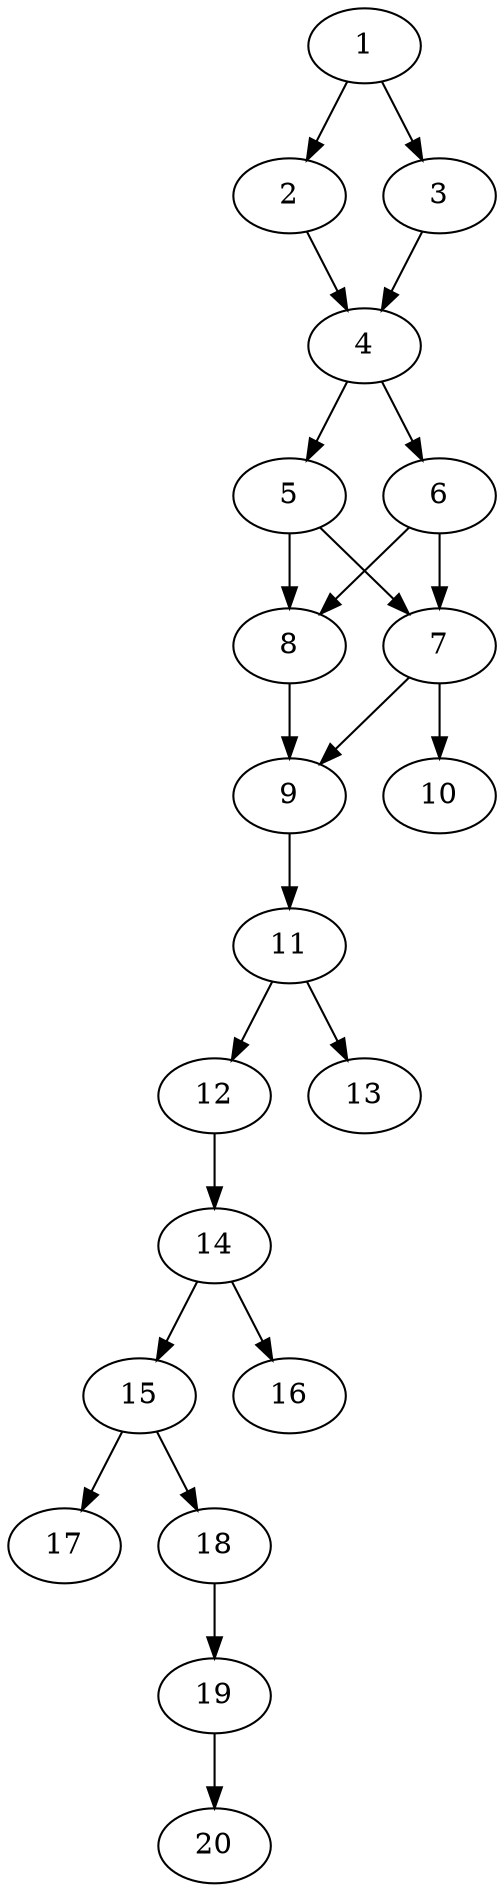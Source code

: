 // DAG automatically generated by daggen at Thu Oct  3 13:58:44 2019
// ./daggen --dot -n 20 --ccr 0.4 --fat 0.3 --regular 0.7 --density 0.7 --mindata 5242880 --maxdata 52428800 
digraph G {
  1 [size="19409920", alpha="0.15", expect_size="7763968"] 
  1 -> 2 [size ="7763968"]
  1 -> 3 [size ="7763968"]
  2 [size="102878720", alpha="0.18", expect_size="41151488"] 
  2 -> 4 [size ="41151488"]
  3 [size="28106240", alpha="0.16", expect_size="11242496"] 
  3 -> 4 [size ="11242496"]
  4 [size="102433280", alpha="0.13", expect_size="40973312"] 
  4 -> 5 [size ="40973312"]
  4 -> 6 [size ="40973312"]
  5 [size="125089280", alpha="0.01", expect_size="50035712"] 
  5 -> 7 [size ="50035712"]
  5 -> 8 [size ="50035712"]
  6 [size="114508800", alpha="0.15", expect_size="45803520"] 
  6 -> 7 [size ="45803520"]
  6 -> 8 [size ="45803520"]
  7 [size="120570880", alpha="0.03", expect_size="48228352"] 
  7 -> 9 [size ="48228352"]
  7 -> 10 [size ="48228352"]
  8 [size="98298880", alpha="0.20", expect_size="39319552"] 
  8 -> 9 [size ="39319552"]
  9 [size="107535360", alpha="0.01", expect_size="43014144"] 
  9 -> 11 [size ="43014144"]
  10 [size="75092480", alpha="0.06", expect_size="30036992"] 
  11 [size="54384640", alpha="0.01", expect_size="21753856"] 
  11 -> 12 [size ="21753856"]
  11 -> 13 [size ="21753856"]
  12 [size="24683520", alpha="0.01", expect_size="9873408"] 
  12 -> 14 [size ="9873408"]
  13 [size="128076800", alpha="0.09", expect_size="51230720"] 
  14 [size="103687680", alpha="0.10", expect_size="41475072"] 
  14 -> 15 [size ="41475072"]
  14 -> 16 [size ="41475072"]
  15 [size="59599360", alpha="0.07", expect_size="23839744"] 
  15 -> 17 [size ="23839744"]
  15 -> 18 [size ="23839744"]
  16 [size="64230400", alpha="0.10", expect_size="25692160"] 
  17 [size="36441600", alpha="0.06", expect_size="14576640"] 
  18 [size="51394560", alpha="0.14", expect_size="20557824"] 
  18 -> 19 [size ="20557824"]
  19 [size="49064960", alpha="0.20", expect_size="19625984"] 
  19 -> 20 [size ="19625984"]
  20 [size="54453760", alpha="0.03", expect_size="21781504"] 
}
